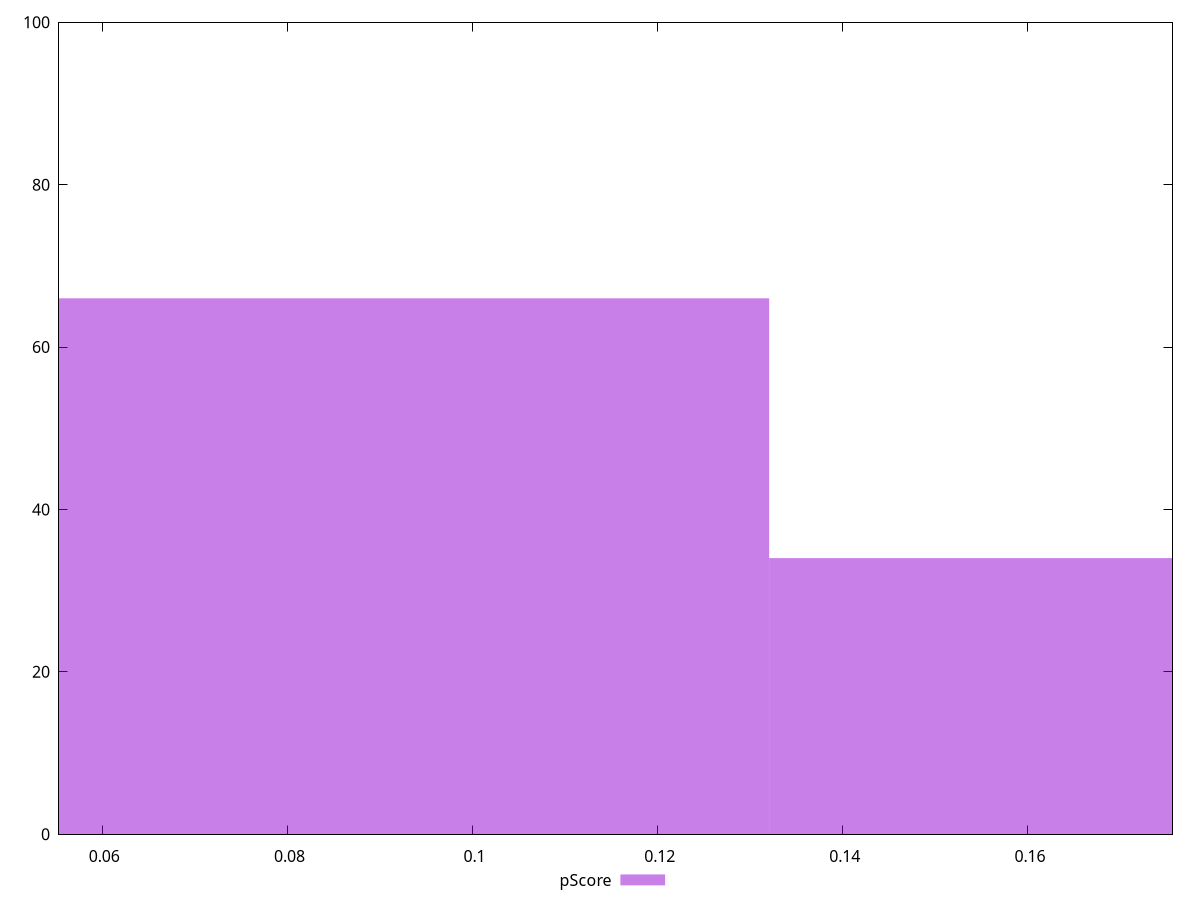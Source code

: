 reset

$pScore <<EOF
0.1760539287110065 34
0.08802696435550325 66
EOF

set key outside below
set boxwidth 0.08802696435550325
set xrange [0.05532429335291911:0.17561498839195389]
set yrange [0:100]
set trange [0:100]
set style fill transparent solid 0.5 noborder
set terminal svg size 640, 490 enhanced background rgb 'white'
set output "report_00025_2021-02-22T21:38:55.199Z/largest-contentful-paint/samples/pages+cached+noadtech/pScore/histogram.svg"

plot $pScore title "pScore" with boxes

reset
